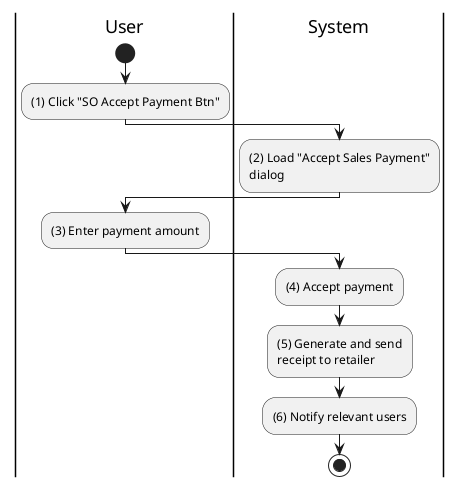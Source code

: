 @startuml sales-order-accept-payment
|u|User
|s|System

|u|
start
:(1) Click "SO Accept Payment Btn";

|s|
:(2) Load "Accept Sales Payment"\ndialog;

|u|
:(3) Enter payment amount;

|s|
:(4) Accept payment;
:(5) Generate and send\nreceipt to retailer;
:(6) Notify relevant users;
stop
@enduml
